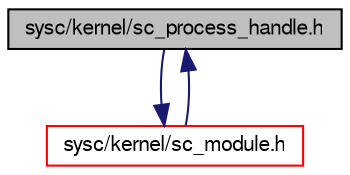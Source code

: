 digraph G
{
  edge [fontname="FreeSans",fontsize="10",labelfontname="FreeSans",labelfontsize="10"];
  node [fontname="FreeSans",fontsize="10",shape=record];
  Node1 [label="sysc/kernel/sc_process_handle.h",height=0.2,width=0.4,color="black", fillcolor="grey75", style="filled" fontcolor="black"];
  Node1 -> Node2 [color="midnightblue",fontsize="10",style="solid",fontname="FreeSans"];
  Node2 [label="sysc/kernel/sc_module.h",height=0.2,width=0.4,color="red", fillcolor="white", style="filled",URL="$a00358.html"];
  Node2 -> Node1 [color="midnightblue",fontsize="10",style="solid",fontname="FreeSans"];
}
